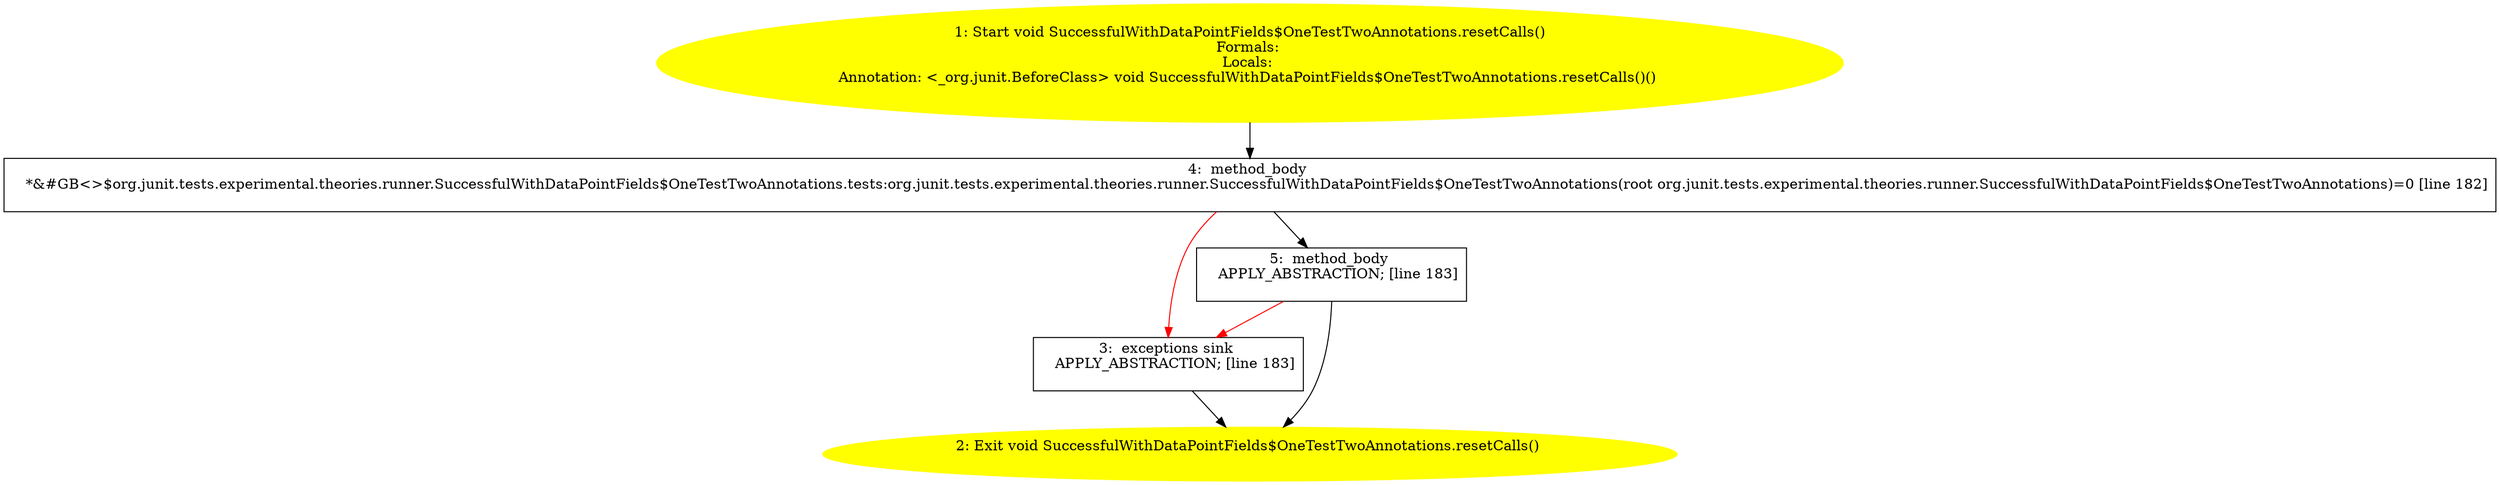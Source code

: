 /* @generated */
digraph cfg {
"org.junit.tests.experimental.theories.runner.SuccessfulWithDataPointFields$OneTestTwoAnnotations.res.0e29750b5956de2d607589ae810bb8a0_1" [label="1: Start void SuccessfulWithDataPointFields$OneTestTwoAnnotations.resetCalls()\nFormals: \nLocals: \nAnnotation: <_org.junit.BeforeClass> void SuccessfulWithDataPointFields$OneTestTwoAnnotations.resetCalls()() \n  " color=yellow style=filled]
	

	 "org.junit.tests.experimental.theories.runner.SuccessfulWithDataPointFields$OneTestTwoAnnotations.res.0e29750b5956de2d607589ae810bb8a0_1" -> "org.junit.tests.experimental.theories.runner.SuccessfulWithDataPointFields$OneTestTwoAnnotations.res.0e29750b5956de2d607589ae810bb8a0_4" ;
"org.junit.tests.experimental.theories.runner.SuccessfulWithDataPointFields$OneTestTwoAnnotations.res.0e29750b5956de2d607589ae810bb8a0_2" [label="2: Exit void SuccessfulWithDataPointFields$OneTestTwoAnnotations.resetCalls() \n  " color=yellow style=filled]
	

"org.junit.tests.experimental.theories.runner.SuccessfulWithDataPointFields$OneTestTwoAnnotations.res.0e29750b5956de2d607589ae810bb8a0_3" [label="3:  exceptions sink \n   APPLY_ABSTRACTION; [line 183]\n " shape="box"]
	

	 "org.junit.tests.experimental.theories.runner.SuccessfulWithDataPointFields$OneTestTwoAnnotations.res.0e29750b5956de2d607589ae810bb8a0_3" -> "org.junit.tests.experimental.theories.runner.SuccessfulWithDataPointFields$OneTestTwoAnnotations.res.0e29750b5956de2d607589ae810bb8a0_2" ;
"org.junit.tests.experimental.theories.runner.SuccessfulWithDataPointFields$OneTestTwoAnnotations.res.0e29750b5956de2d607589ae810bb8a0_4" [label="4:  method_body \n   *&#GB<>$org.junit.tests.experimental.theories.runner.SuccessfulWithDataPointFields$OneTestTwoAnnotations.tests:org.junit.tests.experimental.theories.runner.SuccessfulWithDataPointFields$OneTestTwoAnnotations(root org.junit.tests.experimental.theories.runner.SuccessfulWithDataPointFields$OneTestTwoAnnotations)=0 [line 182]\n " shape="box"]
	

	 "org.junit.tests.experimental.theories.runner.SuccessfulWithDataPointFields$OneTestTwoAnnotations.res.0e29750b5956de2d607589ae810bb8a0_4" -> "org.junit.tests.experimental.theories.runner.SuccessfulWithDataPointFields$OneTestTwoAnnotations.res.0e29750b5956de2d607589ae810bb8a0_5" ;
	 "org.junit.tests.experimental.theories.runner.SuccessfulWithDataPointFields$OneTestTwoAnnotations.res.0e29750b5956de2d607589ae810bb8a0_4" -> "org.junit.tests.experimental.theories.runner.SuccessfulWithDataPointFields$OneTestTwoAnnotations.res.0e29750b5956de2d607589ae810bb8a0_3" [color="red" ];
"org.junit.tests.experimental.theories.runner.SuccessfulWithDataPointFields$OneTestTwoAnnotations.res.0e29750b5956de2d607589ae810bb8a0_5" [label="5:  method_body \n   APPLY_ABSTRACTION; [line 183]\n " shape="box"]
	

	 "org.junit.tests.experimental.theories.runner.SuccessfulWithDataPointFields$OneTestTwoAnnotations.res.0e29750b5956de2d607589ae810bb8a0_5" -> "org.junit.tests.experimental.theories.runner.SuccessfulWithDataPointFields$OneTestTwoAnnotations.res.0e29750b5956de2d607589ae810bb8a0_2" ;
	 "org.junit.tests.experimental.theories.runner.SuccessfulWithDataPointFields$OneTestTwoAnnotations.res.0e29750b5956de2d607589ae810bb8a0_5" -> "org.junit.tests.experimental.theories.runner.SuccessfulWithDataPointFields$OneTestTwoAnnotations.res.0e29750b5956de2d607589ae810bb8a0_3" [color="red" ];
}
